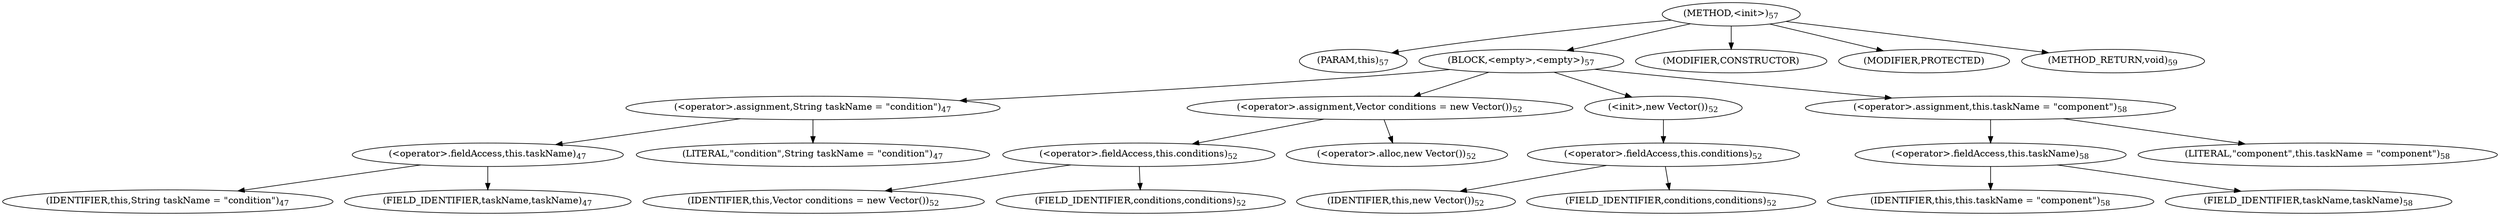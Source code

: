 digraph "&lt;init&gt;" {  
"43" [label = <(METHOD,&lt;init&gt;)<SUB>57</SUB>> ]
"44" [label = <(PARAM,this)<SUB>57</SUB>> ]
"45" [label = <(BLOCK,&lt;empty&gt;,&lt;empty&gt;)<SUB>57</SUB>> ]
"46" [label = <(&lt;operator&gt;.assignment,String taskName = &quot;condition&quot;)<SUB>47</SUB>> ]
"47" [label = <(&lt;operator&gt;.fieldAccess,this.taskName)<SUB>47</SUB>> ]
"48" [label = <(IDENTIFIER,this,String taskName = &quot;condition&quot;)<SUB>47</SUB>> ]
"49" [label = <(FIELD_IDENTIFIER,taskName,taskName)<SUB>47</SUB>> ]
"50" [label = <(LITERAL,&quot;condition&quot;,String taskName = &quot;condition&quot;)<SUB>47</SUB>> ]
"51" [label = <(&lt;operator&gt;.assignment,Vector conditions = new Vector())<SUB>52</SUB>> ]
"52" [label = <(&lt;operator&gt;.fieldAccess,this.conditions)<SUB>52</SUB>> ]
"53" [label = <(IDENTIFIER,this,Vector conditions = new Vector())<SUB>52</SUB>> ]
"54" [label = <(FIELD_IDENTIFIER,conditions,conditions)<SUB>52</SUB>> ]
"55" [label = <(&lt;operator&gt;.alloc,new Vector())<SUB>52</SUB>> ]
"56" [label = <(&lt;init&gt;,new Vector())<SUB>52</SUB>> ]
"57" [label = <(&lt;operator&gt;.fieldAccess,this.conditions)<SUB>52</SUB>> ]
"58" [label = <(IDENTIFIER,this,new Vector())<SUB>52</SUB>> ]
"59" [label = <(FIELD_IDENTIFIER,conditions,conditions)<SUB>52</SUB>> ]
"60" [label = <(&lt;operator&gt;.assignment,this.taskName = &quot;component&quot;)<SUB>58</SUB>> ]
"61" [label = <(&lt;operator&gt;.fieldAccess,this.taskName)<SUB>58</SUB>> ]
"62" [label = <(IDENTIFIER,this,this.taskName = &quot;component&quot;)<SUB>58</SUB>> ]
"63" [label = <(FIELD_IDENTIFIER,taskName,taskName)<SUB>58</SUB>> ]
"64" [label = <(LITERAL,&quot;component&quot;,this.taskName = &quot;component&quot;)<SUB>58</SUB>> ]
"65" [label = <(MODIFIER,CONSTRUCTOR)> ]
"66" [label = <(MODIFIER,PROTECTED)> ]
"67" [label = <(METHOD_RETURN,void)<SUB>59</SUB>> ]
  "43" -> "44" 
  "43" -> "45" 
  "43" -> "65" 
  "43" -> "66" 
  "43" -> "67" 
  "45" -> "46" 
  "45" -> "51" 
  "45" -> "56" 
  "45" -> "60" 
  "46" -> "47" 
  "46" -> "50" 
  "47" -> "48" 
  "47" -> "49" 
  "51" -> "52" 
  "51" -> "55" 
  "52" -> "53" 
  "52" -> "54" 
  "56" -> "57" 
  "57" -> "58" 
  "57" -> "59" 
  "60" -> "61" 
  "60" -> "64" 
  "61" -> "62" 
  "61" -> "63" 
}
